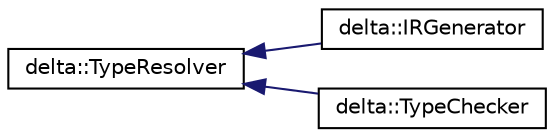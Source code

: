 digraph "Graphical Class Hierarchy"
{
  edge [fontname="Helvetica",fontsize="10",labelfontname="Helvetica",labelfontsize="10"];
  node [fontname="Helvetica",fontsize="10",shape=record];
  rankdir="LR";
  Node0 [label="delta::TypeResolver",height=0.2,width=0.4,color="black", fillcolor="white", style="filled",URL="$classdelta_1_1_type_resolver.html"];
  Node0 -> Node1 [dir="back",color="midnightblue",fontsize="10",style="solid",fontname="Helvetica"];
  Node1 [label="delta::IRGenerator",height=0.2,width=0.4,color="black", fillcolor="white", style="filled",URL="$classdelta_1_1_i_r_generator.html"];
  Node0 -> Node2 [dir="back",color="midnightblue",fontsize="10",style="solid",fontname="Helvetica"];
  Node2 [label="delta::TypeChecker",height=0.2,width=0.4,color="black", fillcolor="white", style="filled",URL="$classdelta_1_1_type_checker.html"];
}
